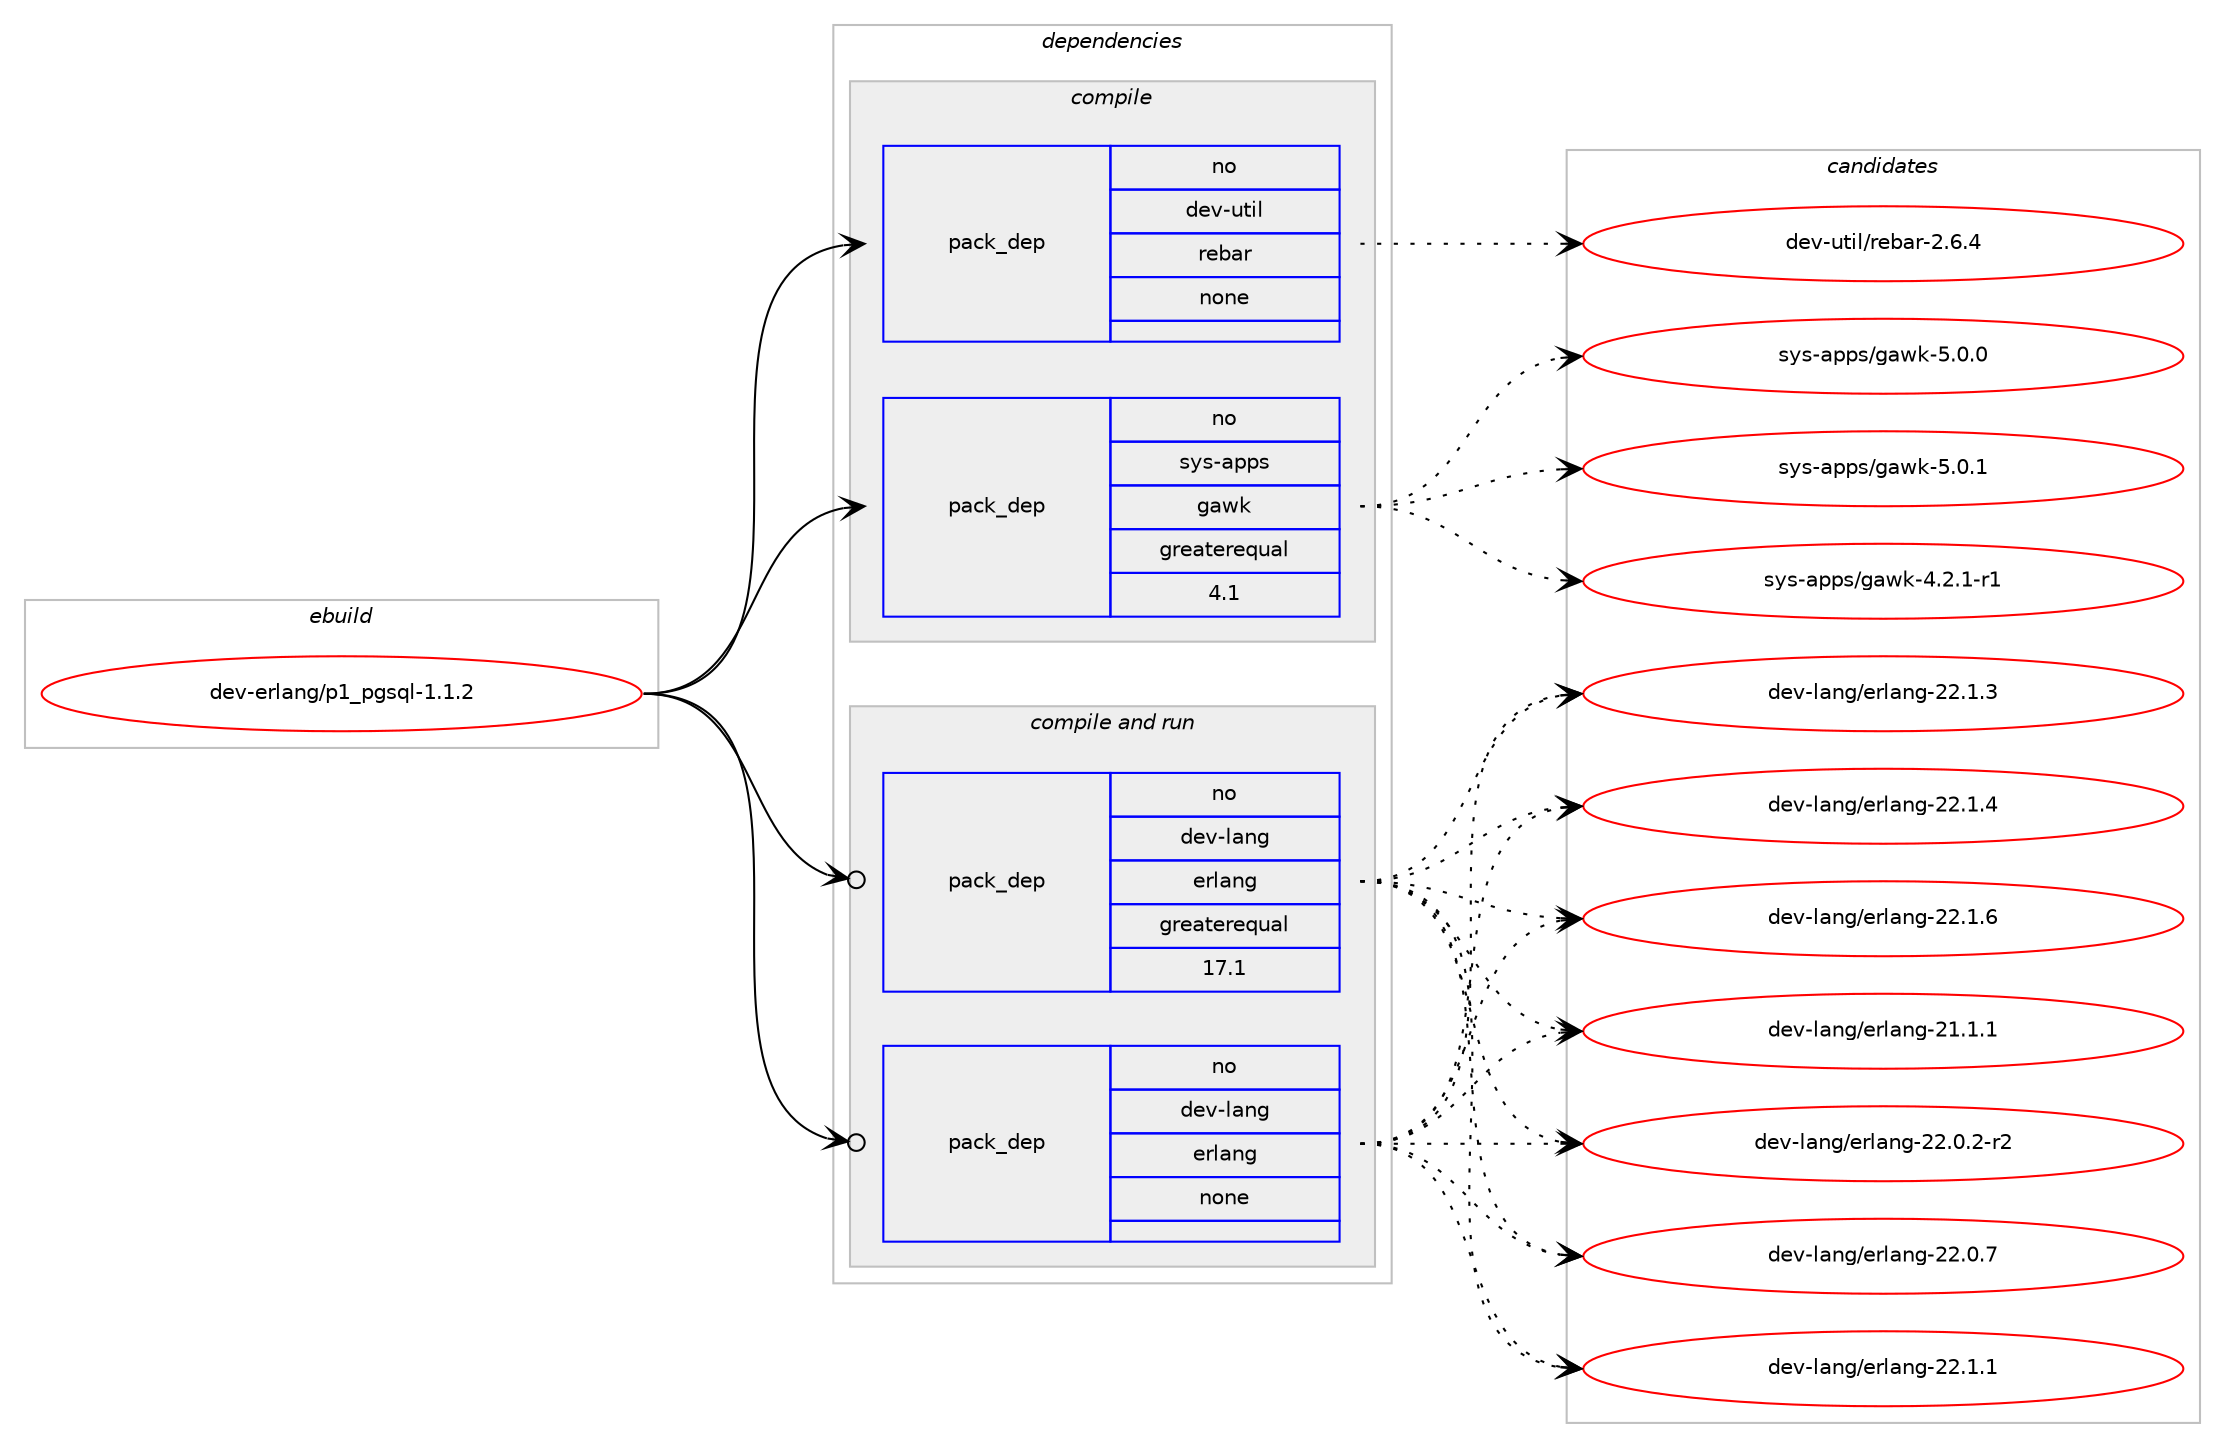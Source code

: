 digraph prolog {

# *************
# Graph options
# *************

newrank=true;
concentrate=true;
compound=true;
graph [rankdir=LR,fontname=Helvetica,fontsize=10,ranksep=1.5];#, ranksep=2.5, nodesep=0.2];
edge  [arrowhead=vee];
node  [fontname=Helvetica,fontsize=10];

# **********
# The ebuild
# **********

subgraph cluster_leftcol {
color=gray;
rank=same;
label=<<i>ebuild</i>>;
id [label="dev-erlang/p1_pgsql-1.1.2", color=red, width=4, href="../dev-erlang/p1_pgsql-1.1.2.svg"];
}

# ****************
# The dependencies
# ****************

subgraph cluster_midcol {
color=gray;
label=<<i>dependencies</i>>;
subgraph cluster_compile {
fillcolor="#eeeeee";
style=filled;
label=<<i>compile</i>>;
subgraph pack390450 {
dependency524660 [label=<<TABLE BORDER="0" CELLBORDER="1" CELLSPACING="0" CELLPADDING="4" WIDTH="220"><TR><TD ROWSPAN="6" CELLPADDING="30">pack_dep</TD></TR><TR><TD WIDTH="110">no</TD></TR><TR><TD>dev-util</TD></TR><TR><TD>rebar</TD></TR><TR><TD>none</TD></TR><TR><TD></TD></TR></TABLE>>, shape=none, color=blue];
}
id:e -> dependency524660:w [weight=20,style="solid",arrowhead="vee"];
subgraph pack390451 {
dependency524661 [label=<<TABLE BORDER="0" CELLBORDER="1" CELLSPACING="0" CELLPADDING="4" WIDTH="220"><TR><TD ROWSPAN="6" CELLPADDING="30">pack_dep</TD></TR><TR><TD WIDTH="110">no</TD></TR><TR><TD>sys-apps</TD></TR><TR><TD>gawk</TD></TR><TR><TD>greaterequal</TD></TR><TR><TD>4.1</TD></TR></TABLE>>, shape=none, color=blue];
}
id:e -> dependency524661:w [weight=20,style="solid",arrowhead="vee"];
}
subgraph cluster_compileandrun {
fillcolor="#eeeeee";
style=filled;
label=<<i>compile and run</i>>;
subgraph pack390452 {
dependency524662 [label=<<TABLE BORDER="0" CELLBORDER="1" CELLSPACING="0" CELLPADDING="4" WIDTH="220"><TR><TD ROWSPAN="6" CELLPADDING="30">pack_dep</TD></TR><TR><TD WIDTH="110">no</TD></TR><TR><TD>dev-lang</TD></TR><TR><TD>erlang</TD></TR><TR><TD>greaterequal</TD></TR><TR><TD>17.1</TD></TR></TABLE>>, shape=none, color=blue];
}
id:e -> dependency524662:w [weight=20,style="solid",arrowhead="odotvee"];
subgraph pack390453 {
dependency524663 [label=<<TABLE BORDER="0" CELLBORDER="1" CELLSPACING="0" CELLPADDING="4" WIDTH="220"><TR><TD ROWSPAN="6" CELLPADDING="30">pack_dep</TD></TR><TR><TD WIDTH="110">no</TD></TR><TR><TD>dev-lang</TD></TR><TR><TD>erlang</TD></TR><TR><TD>none</TD></TR><TR><TD></TD></TR></TABLE>>, shape=none, color=blue];
}
id:e -> dependency524663:w [weight=20,style="solid",arrowhead="odotvee"];
}
subgraph cluster_run {
fillcolor="#eeeeee";
style=filled;
label=<<i>run</i>>;
}
}

# **************
# The candidates
# **************

subgraph cluster_choices {
rank=same;
color=gray;
label=<<i>candidates</i>>;

subgraph choice390450 {
color=black;
nodesep=1;
choice10010111845117116105108471141019897114455046544652 [label="dev-util/rebar-2.6.4", color=red, width=4,href="../dev-util/rebar-2.6.4.svg"];
dependency524660:e -> choice10010111845117116105108471141019897114455046544652:w [style=dotted,weight="100"];
}
subgraph choice390451 {
color=black;
nodesep=1;
choice115121115459711211211547103971191074552465046494511449 [label="sys-apps/gawk-4.2.1-r1", color=red, width=4,href="../sys-apps/gawk-4.2.1-r1.svg"];
choice11512111545971121121154710397119107455346484648 [label="sys-apps/gawk-5.0.0", color=red, width=4,href="../sys-apps/gawk-5.0.0.svg"];
choice11512111545971121121154710397119107455346484649 [label="sys-apps/gawk-5.0.1", color=red, width=4,href="../sys-apps/gawk-5.0.1.svg"];
dependency524661:e -> choice115121115459711211211547103971191074552465046494511449:w [style=dotted,weight="100"];
dependency524661:e -> choice11512111545971121121154710397119107455346484648:w [style=dotted,weight="100"];
dependency524661:e -> choice11512111545971121121154710397119107455346484649:w [style=dotted,weight="100"];
}
subgraph choice390452 {
color=black;
nodesep=1;
choice1001011184510897110103471011141089711010345504946494649 [label="dev-lang/erlang-21.1.1", color=red, width=4,href="../dev-lang/erlang-21.1.1.svg"];
choice10010111845108971101034710111410897110103455050464846504511450 [label="dev-lang/erlang-22.0.2-r2", color=red, width=4,href="../dev-lang/erlang-22.0.2-r2.svg"];
choice1001011184510897110103471011141089711010345505046484655 [label="dev-lang/erlang-22.0.7", color=red, width=4,href="../dev-lang/erlang-22.0.7.svg"];
choice1001011184510897110103471011141089711010345505046494649 [label="dev-lang/erlang-22.1.1", color=red, width=4,href="../dev-lang/erlang-22.1.1.svg"];
choice1001011184510897110103471011141089711010345505046494651 [label="dev-lang/erlang-22.1.3", color=red, width=4,href="../dev-lang/erlang-22.1.3.svg"];
choice1001011184510897110103471011141089711010345505046494652 [label="dev-lang/erlang-22.1.4", color=red, width=4,href="../dev-lang/erlang-22.1.4.svg"];
choice1001011184510897110103471011141089711010345505046494654 [label="dev-lang/erlang-22.1.6", color=red, width=4,href="../dev-lang/erlang-22.1.6.svg"];
dependency524662:e -> choice1001011184510897110103471011141089711010345504946494649:w [style=dotted,weight="100"];
dependency524662:e -> choice10010111845108971101034710111410897110103455050464846504511450:w [style=dotted,weight="100"];
dependency524662:e -> choice1001011184510897110103471011141089711010345505046484655:w [style=dotted,weight="100"];
dependency524662:e -> choice1001011184510897110103471011141089711010345505046494649:w [style=dotted,weight="100"];
dependency524662:e -> choice1001011184510897110103471011141089711010345505046494651:w [style=dotted,weight="100"];
dependency524662:e -> choice1001011184510897110103471011141089711010345505046494652:w [style=dotted,weight="100"];
dependency524662:e -> choice1001011184510897110103471011141089711010345505046494654:w [style=dotted,weight="100"];
}
subgraph choice390453 {
color=black;
nodesep=1;
choice1001011184510897110103471011141089711010345504946494649 [label="dev-lang/erlang-21.1.1", color=red, width=4,href="../dev-lang/erlang-21.1.1.svg"];
choice10010111845108971101034710111410897110103455050464846504511450 [label="dev-lang/erlang-22.0.2-r2", color=red, width=4,href="../dev-lang/erlang-22.0.2-r2.svg"];
choice1001011184510897110103471011141089711010345505046484655 [label="dev-lang/erlang-22.0.7", color=red, width=4,href="../dev-lang/erlang-22.0.7.svg"];
choice1001011184510897110103471011141089711010345505046494649 [label="dev-lang/erlang-22.1.1", color=red, width=4,href="../dev-lang/erlang-22.1.1.svg"];
choice1001011184510897110103471011141089711010345505046494651 [label="dev-lang/erlang-22.1.3", color=red, width=4,href="../dev-lang/erlang-22.1.3.svg"];
choice1001011184510897110103471011141089711010345505046494652 [label="dev-lang/erlang-22.1.4", color=red, width=4,href="../dev-lang/erlang-22.1.4.svg"];
choice1001011184510897110103471011141089711010345505046494654 [label="dev-lang/erlang-22.1.6", color=red, width=4,href="../dev-lang/erlang-22.1.6.svg"];
dependency524663:e -> choice1001011184510897110103471011141089711010345504946494649:w [style=dotted,weight="100"];
dependency524663:e -> choice10010111845108971101034710111410897110103455050464846504511450:w [style=dotted,weight="100"];
dependency524663:e -> choice1001011184510897110103471011141089711010345505046484655:w [style=dotted,weight="100"];
dependency524663:e -> choice1001011184510897110103471011141089711010345505046494649:w [style=dotted,weight="100"];
dependency524663:e -> choice1001011184510897110103471011141089711010345505046494651:w [style=dotted,weight="100"];
dependency524663:e -> choice1001011184510897110103471011141089711010345505046494652:w [style=dotted,weight="100"];
dependency524663:e -> choice1001011184510897110103471011141089711010345505046494654:w [style=dotted,weight="100"];
}
}

}
